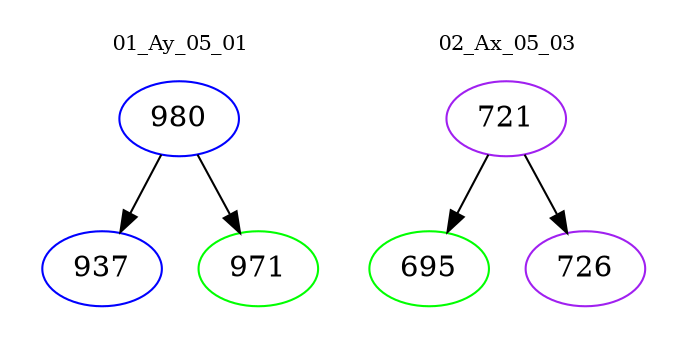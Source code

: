 digraph{
subgraph cluster_0 {
color = white
label = "01_Ay_05_01";
fontsize=10;
T0_980 [label="980", color="blue"]
T0_980 -> T0_937 [color="black"]
T0_937 [label="937", color="blue"]
T0_980 -> T0_971 [color="black"]
T0_971 [label="971", color="green"]
}
subgraph cluster_1 {
color = white
label = "02_Ax_05_03";
fontsize=10;
T1_721 [label="721", color="purple"]
T1_721 -> T1_695 [color="black"]
T1_695 [label="695", color="green"]
T1_721 -> T1_726 [color="black"]
T1_726 [label="726", color="purple"]
}
}
